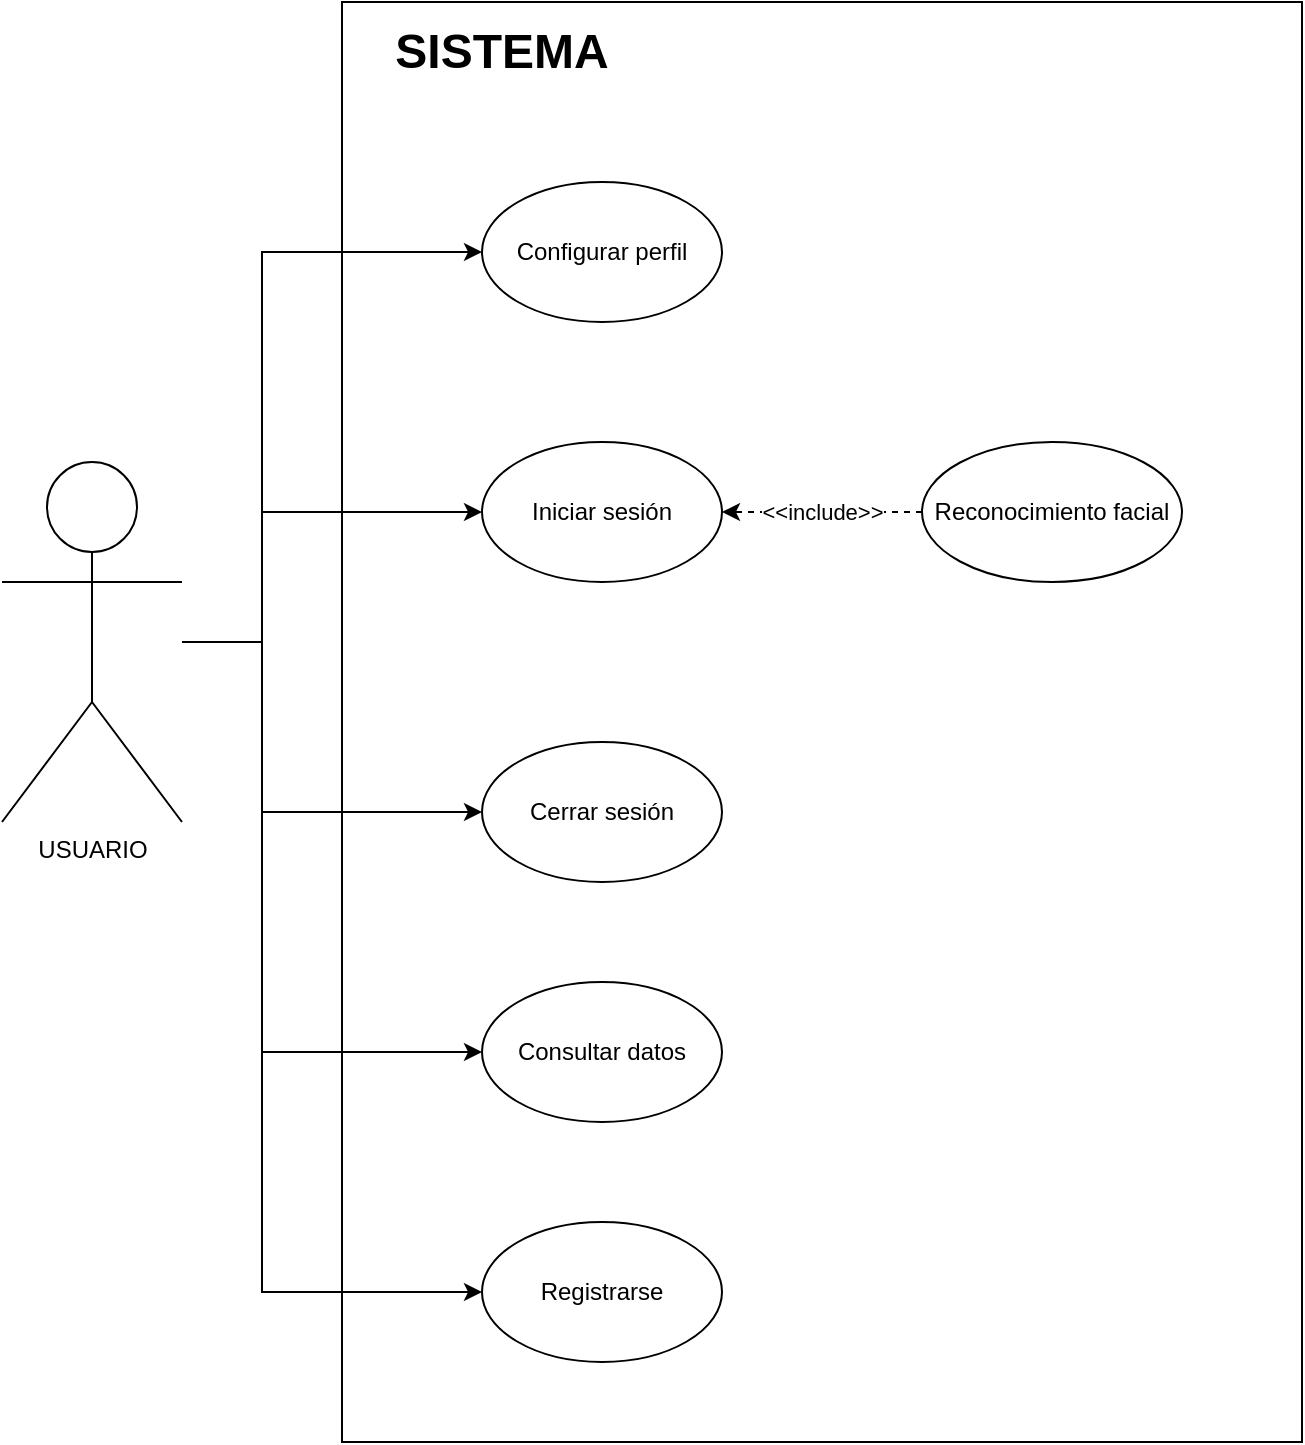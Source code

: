 <mxfile version="21.1.5" type="device">
  <diagram name="Página-1" id="Hi4K1smm873LaLiiAZQo">
    <mxGraphModel dx="2261" dy="796" grid="1" gridSize="10" guides="1" tooltips="1" connect="1" arrows="1" fold="1" page="1" pageScale="1" pageWidth="827" pageHeight="1169" math="0" shadow="0">
      <root>
        <mxCell id="0" />
        <mxCell id="1" parent="0" />
        <mxCell id="9bIORxwP5y7StPp8KJ2L-1" value="" style="rounded=0;whiteSpace=wrap;html=1;" parent="1" vertex="1">
          <mxGeometry x="80" y="40" width="480" height="720" as="geometry" />
        </mxCell>
        <mxCell id="nSqr8NLMFSQJKOYcw6kG-1" style="edgeStyle=orthogonalEdgeStyle;rounded=0;orthogonalLoop=1;jettySize=auto;html=1;entryX=0;entryY=0.5;entryDx=0;entryDy=0;" edge="1" parent="1" source="9bIORxwP5y7StPp8KJ2L-2" target="9bIORxwP5y7StPp8KJ2L-18">
          <mxGeometry relative="1" as="geometry">
            <Array as="points">
              <mxPoint x="40" y="360" />
              <mxPoint x="40" y="165" />
            </Array>
          </mxGeometry>
        </mxCell>
        <mxCell id="nSqr8NLMFSQJKOYcw6kG-2" style="edgeStyle=orthogonalEdgeStyle;rounded=0;orthogonalLoop=1;jettySize=auto;html=1;entryX=0;entryY=0.5;entryDx=0;entryDy=0;" edge="1" parent="1" source="9bIORxwP5y7StPp8KJ2L-2" target="9bIORxwP5y7StPp8KJ2L-7">
          <mxGeometry relative="1" as="geometry">
            <Array as="points">
              <mxPoint x="40" y="360" />
              <mxPoint x="40" y="295" />
            </Array>
          </mxGeometry>
        </mxCell>
        <mxCell id="nSqr8NLMFSQJKOYcw6kG-3" style="edgeStyle=orthogonalEdgeStyle;rounded=0;orthogonalLoop=1;jettySize=auto;html=1;entryX=0;entryY=0.5;entryDx=0;entryDy=0;" edge="1" parent="1" source="9bIORxwP5y7StPp8KJ2L-2" target="9bIORxwP5y7StPp8KJ2L-11">
          <mxGeometry relative="1" as="geometry">
            <Array as="points">
              <mxPoint x="40" y="360" />
              <mxPoint x="40" y="445" />
            </Array>
          </mxGeometry>
        </mxCell>
        <mxCell id="nSqr8NLMFSQJKOYcw6kG-4" style="edgeStyle=orthogonalEdgeStyle;rounded=0;orthogonalLoop=1;jettySize=auto;html=1;entryX=0;entryY=0.5;entryDx=0;entryDy=0;" edge="1" parent="1" source="9bIORxwP5y7StPp8KJ2L-2" target="9bIORxwP5y7StPp8KJ2L-21">
          <mxGeometry relative="1" as="geometry">
            <Array as="points">
              <mxPoint x="40" y="360" />
              <mxPoint x="40" y="565" />
            </Array>
          </mxGeometry>
        </mxCell>
        <mxCell id="nSqr8NLMFSQJKOYcw6kG-8" style="edgeStyle=orthogonalEdgeStyle;rounded=0;orthogonalLoop=1;jettySize=auto;html=1;entryX=0;entryY=0.5;entryDx=0;entryDy=0;" edge="1" parent="1" source="9bIORxwP5y7StPp8KJ2L-2" target="nSqr8NLMFSQJKOYcw6kG-7">
          <mxGeometry relative="1" as="geometry">
            <Array as="points">
              <mxPoint x="40" y="360" />
              <mxPoint x="40" y="685" />
            </Array>
          </mxGeometry>
        </mxCell>
        <mxCell id="9bIORxwP5y7StPp8KJ2L-2" value="USUARIO" style="shape=umlActor;verticalLabelPosition=bottom;verticalAlign=top;html=1;outlineConnect=0;" parent="1" vertex="1">
          <mxGeometry x="-90" y="270" width="90" height="180" as="geometry" />
        </mxCell>
        <mxCell id="9bIORxwP5y7StPp8KJ2L-7" value="Iniciar sesión" style="ellipse;whiteSpace=wrap;html=1;" parent="1" vertex="1">
          <mxGeometry x="150" y="260" width="120" height="70" as="geometry" />
        </mxCell>
        <mxCell id="9bIORxwP5y7StPp8KJ2L-11" value="Cerrar sesión" style="ellipse;whiteSpace=wrap;html=1;" parent="1" vertex="1">
          <mxGeometry x="150" y="410" width="120" height="70" as="geometry" />
        </mxCell>
        <mxCell id="9bIORxwP5y7StPp8KJ2L-15" value="&amp;lt;&amp;lt;include&amp;gt;&amp;gt;" style="edgeStyle=orthogonalEdgeStyle;rounded=0;orthogonalLoop=1;jettySize=auto;html=1;entryX=1;entryY=0.5;entryDx=0;entryDy=0;dashed=1;" parent="1" source="9bIORxwP5y7StPp8KJ2L-12" target="9bIORxwP5y7StPp8KJ2L-7" edge="1">
          <mxGeometry relative="1" as="geometry" />
        </mxCell>
        <mxCell id="9bIORxwP5y7StPp8KJ2L-12" value="Reconocimiento facial" style="ellipse;whiteSpace=wrap;html=1;" parent="1" vertex="1">
          <mxGeometry x="370" y="260" width="130" height="70" as="geometry" />
        </mxCell>
        <mxCell id="9bIORxwP5y7StPp8KJ2L-18" value="Configurar perfil" style="ellipse;whiteSpace=wrap;html=1;" parent="1" vertex="1">
          <mxGeometry x="150" y="130" width="120" height="70" as="geometry" />
        </mxCell>
        <mxCell id="9bIORxwP5y7StPp8KJ2L-21" value="Consultar datos" style="ellipse;whiteSpace=wrap;html=1;" parent="1" vertex="1">
          <mxGeometry x="150" y="530" width="120" height="70" as="geometry" />
        </mxCell>
        <mxCell id="9bIORxwP5y7StPp8KJ2L-23" value="&lt;font style=&quot;font-size: 24px;&quot;&gt;&lt;b&gt;SISTEMA&lt;/b&gt;&lt;/font&gt;" style="text;html=1;strokeColor=none;fillColor=none;align=center;verticalAlign=middle;whiteSpace=wrap;rounded=0;" parent="1" vertex="1">
          <mxGeometry x="130" y="50" width="60" height="30" as="geometry" />
        </mxCell>
        <mxCell id="nSqr8NLMFSQJKOYcw6kG-7" value="Registrarse" style="ellipse;whiteSpace=wrap;html=1;" vertex="1" parent="1">
          <mxGeometry x="150" y="650" width="120" height="70" as="geometry" />
        </mxCell>
      </root>
    </mxGraphModel>
  </diagram>
</mxfile>

